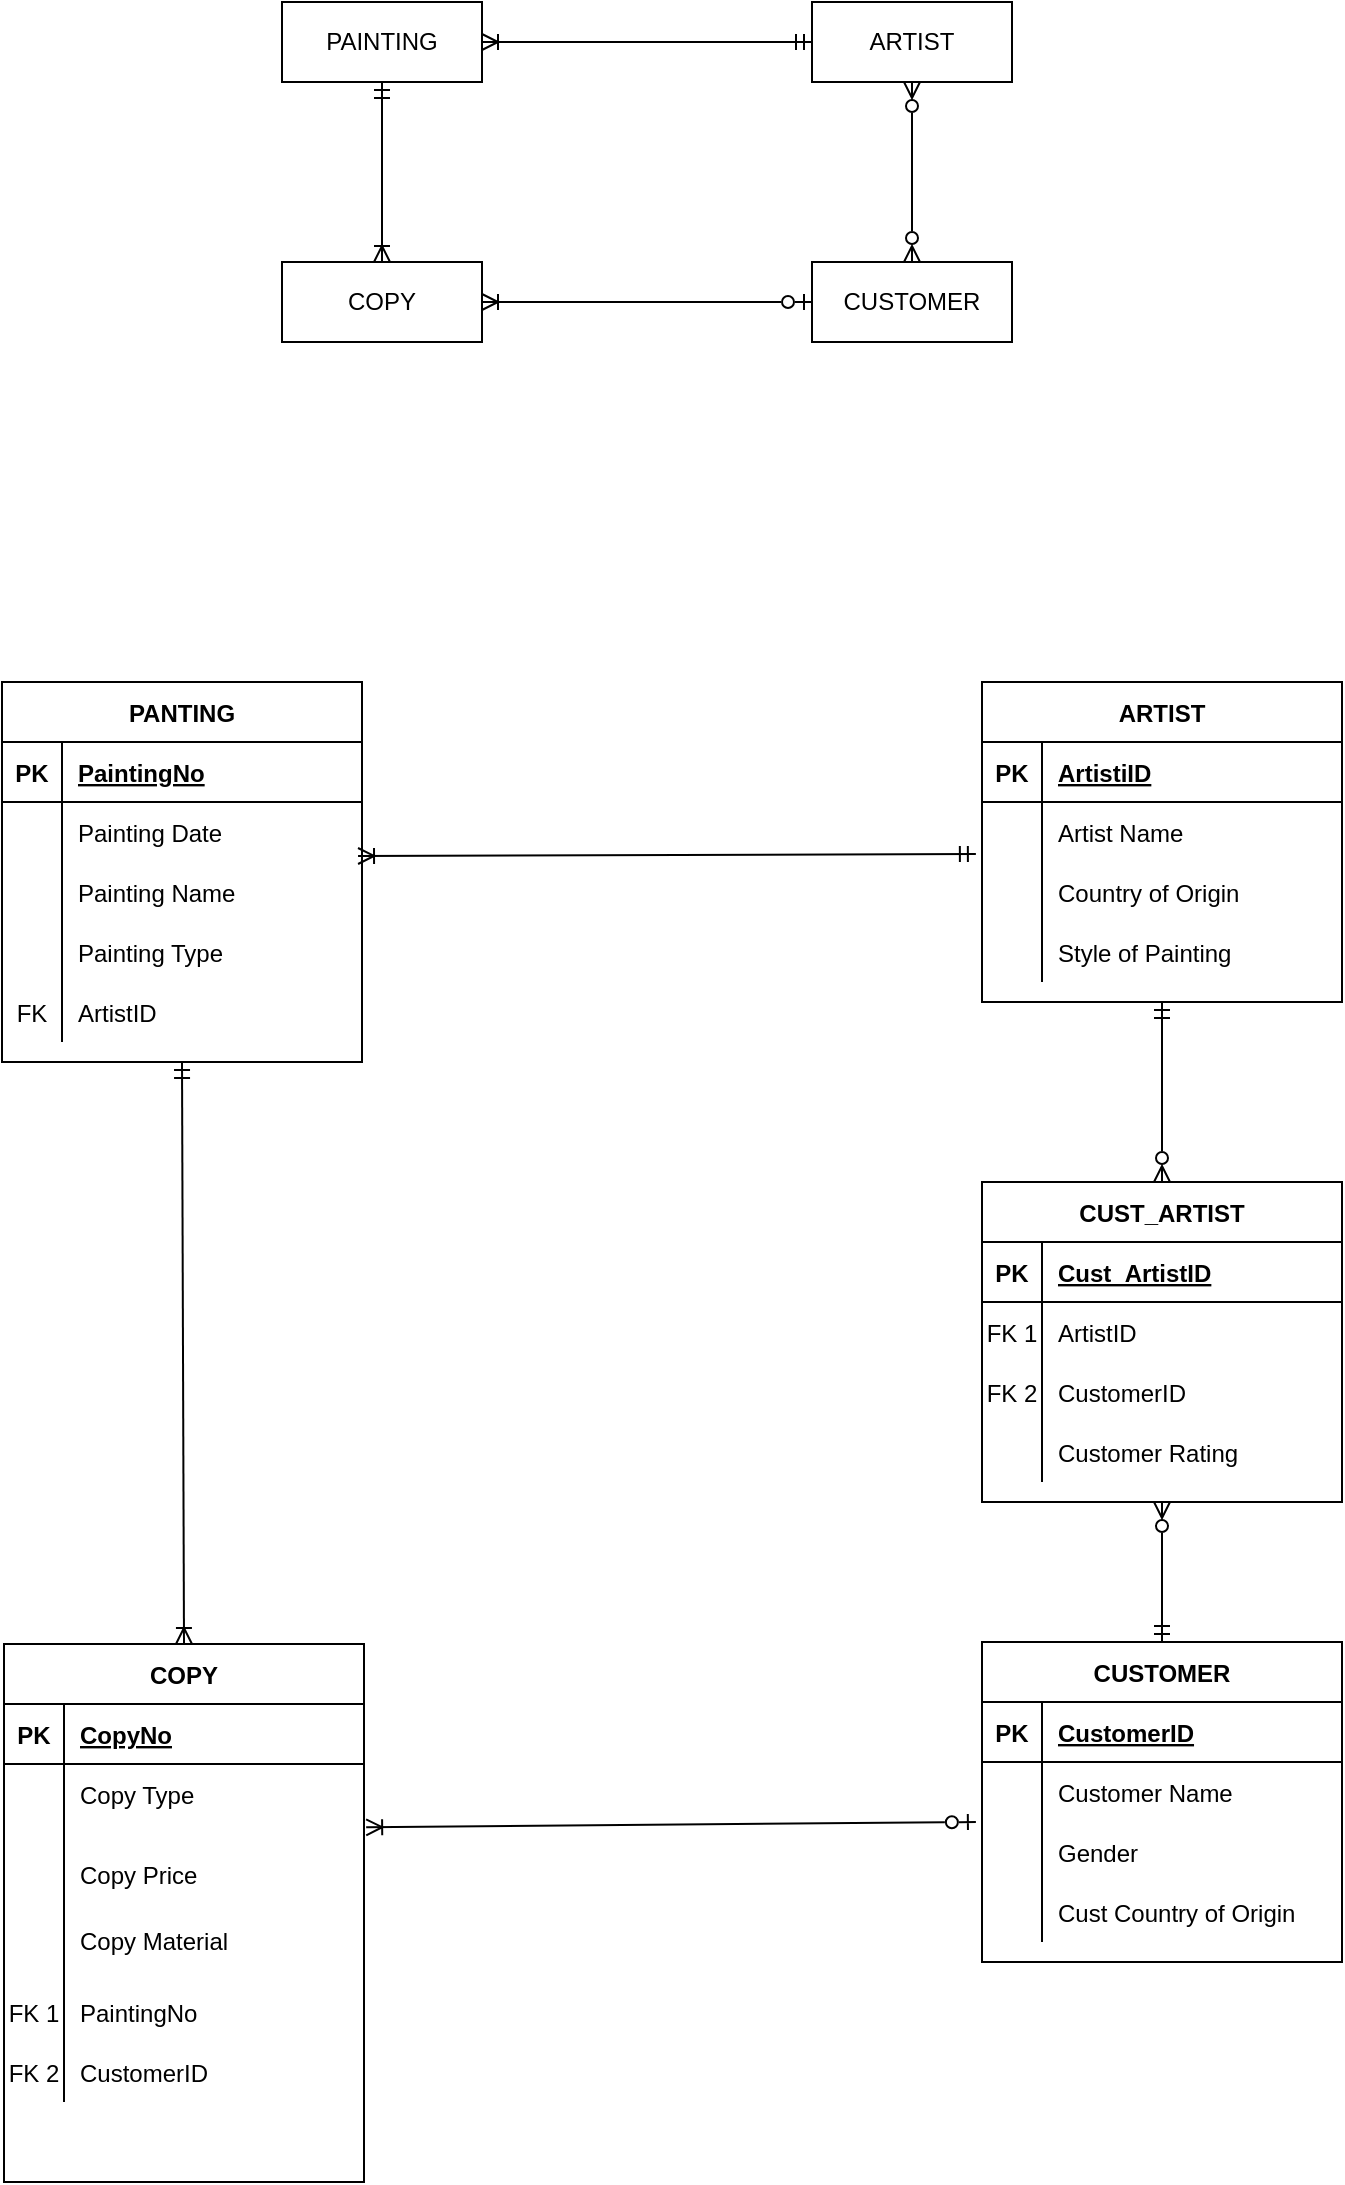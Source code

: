 <mxfile version="20.5.1" type="github">
  <diagram id="UgjrZTu-C4GXrfpV-J4F" name="Page-1">
    <mxGraphModel dx="1018" dy="602" grid="1" gridSize="10" guides="1" tooltips="1" connect="1" arrows="1" fold="1" page="1" pageScale="1" pageWidth="850" pageHeight="1100" math="0" shadow="0">
      <root>
        <mxCell id="0" />
        <mxCell id="1" parent="0" />
        <mxCell id="Kl8KlTdCueOuK2SYNCw9-1" value="PANTING" style="shape=table;startSize=30;container=1;collapsible=1;childLayout=tableLayout;fixedRows=1;rowLines=0;fontStyle=1;align=center;resizeLast=1;" parent="1" vertex="1">
          <mxGeometry x="80" y="430" width="180" height="190" as="geometry" />
        </mxCell>
        <mxCell id="Kl8KlTdCueOuK2SYNCw9-2" value="" style="shape=tableRow;horizontal=0;startSize=0;swimlaneHead=0;swimlaneBody=0;fillColor=none;collapsible=0;dropTarget=0;points=[[0,0.5],[1,0.5]];portConstraint=eastwest;top=0;left=0;right=0;bottom=1;" parent="Kl8KlTdCueOuK2SYNCw9-1" vertex="1">
          <mxGeometry y="30" width="180" height="30" as="geometry" />
        </mxCell>
        <mxCell id="Kl8KlTdCueOuK2SYNCw9-3" value="PK" style="shape=partialRectangle;connectable=0;fillColor=none;top=0;left=0;bottom=0;right=0;fontStyle=1;overflow=hidden;" parent="Kl8KlTdCueOuK2SYNCw9-2" vertex="1">
          <mxGeometry width="30" height="30" as="geometry">
            <mxRectangle width="30" height="30" as="alternateBounds" />
          </mxGeometry>
        </mxCell>
        <mxCell id="Kl8KlTdCueOuK2SYNCw9-4" value="PaintingNo" style="shape=partialRectangle;connectable=0;fillColor=none;top=0;left=0;bottom=0;right=0;align=left;spacingLeft=6;fontStyle=5;overflow=hidden;" parent="Kl8KlTdCueOuK2SYNCw9-2" vertex="1">
          <mxGeometry x="30" width="150" height="30" as="geometry">
            <mxRectangle width="150" height="30" as="alternateBounds" />
          </mxGeometry>
        </mxCell>
        <mxCell id="Kl8KlTdCueOuK2SYNCw9-5" value="" style="shape=tableRow;horizontal=0;startSize=0;swimlaneHead=0;swimlaneBody=0;fillColor=none;collapsible=0;dropTarget=0;points=[[0,0.5],[1,0.5]];portConstraint=eastwest;top=0;left=0;right=0;bottom=0;" parent="Kl8KlTdCueOuK2SYNCw9-1" vertex="1">
          <mxGeometry y="60" width="180" height="30" as="geometry" />
        </mxCell>
        <mxCell id="Kl8KlTdCueOuK2SYNCw9-6" value="" style="shape=partialRectangle;connectable=0;fillColor=none;top=0;left=0;bottom=0;right=0;editable=1;overflow=hidden;" parent="Kl8KlTdCueOuK2SYNCw9-5" vertex="1">
          <mxGeometry width="30" height="30" as="geometry">
            <mxRectangle width="30" height="30" as="alternateBounds" />
          </mxGeometry>
        </mxCell>
        <mxCell id="Kl8KlTdCueOuK2SYNCw9-7" value="Painting Date" style="shape=partialRectangle;connectable=0;fillColor=none;top=0;left=0;bottom=0;right=0;align=left;spacingLeft=6;overflow=hidden;" parent="Kl8KlTdCueOuK2SYNCw9-5" vertex="1">
          <mxGeometry x="30" width="150" height="30" as="geometry">
            <mxRectangle width="150" height="30" as="alternateBounds" />
          </mxGeometry>
        </mxCell>
        <mxCell id="Kl8KlTdCueOuK2SYNCw9-8" value="" style="shape=tableRow;horizontal=0;startSize=0;swimlaneHead=0;swimlaneBody=0;fillColor=none;collapsible=0;dropTarget=0;points=[[0,0.5],[1,0.5]];portConstraint=eastwest;top=0;left=0;right=0;bottom=0;" parent="Kl8KlTdCueOuK2SYNCw9-1" vertex="1">
          <mxGeometry y="90" width="180" height="30" as="geometry" />
        </mxCell>
        <mxCell id="Kl8KlTdCueOuK2SYNCw9-9" value="" style="shape=partialRectangle;connectable=0;fillColor=none;top=0;left=0;bottom=0;right=0;editable=1;overflow=hidden;" parent="Kl8KlTdCueOuK2SYNCw9-8" vertex="1">
          <mxGeometry width="30" height="30" as="geometry">
            <mxRectangle width="30" height="30" as="alternateBounds" />
          </mxGeometry>
        </mxCell>
        <mxCell id="Kl8KlTdCueOuK2SYNCw9-10" value="Painting Name" style="shape=partialRectangle;connectable=0;fillColor=none;top=0;left=0;bottom=0;right=0;align=left;spacingLeft=6;overflow=hidden;" parent="Kl8KlTdCueOuK2SYNCw9-8" vertex="1">
          <mxGeometry x="30" width="150" height="30" as="geometry">
            <mxRectangle width="150" height="30" as="alternateBounds" />
          </mxGeometry>
        </mxCell>
        <mxCell id="Kl8KlTdCueOuK2SYNCw9-11" value="" style="shape=tableRow;horizontal=0;startSize=0;swimlaneHead=0;swimlaneBody=0;fillColor=none;collapsible=0;dropTarget=0;points=[[0,0.5],[1,0.5]];portConstraint=eastwest;top=0;left=0;right=0;bottom=0;" parent="Kl8KlTdCueOuK2SYNCw9-1" vertex="1">
          <mxGeometry y="120" width="180" height="30" as="geometry" />
        </mxCell>
        <mxCell id="Kl8KlTdCueOuK2SYNCw9-12" value="" style="shape=partialRectangle;connectable=0;fillColor=none;top=0;left=0;bottom=0;right=0;editable=1;overflow=hidden;" parent="Kl8KlTdCueOuK2SYNCw9-11" vertex="1">
          <mxGeometry width="30" height="30" as="geometry">
            <mxRectangle width="30" height="30" as="alternateBounds" />
          </mxGeometry>
        </mxCell>
        <mxCell id="Kl8KlTdCueOuK2SYNCw9-13" value="Painting Type" style="shape=partialRectangle;connectable=0;fillColor=none;top=0;left=0;bottom=0;right=0;align=left;spacingLeft=6;overflow=hidden;" parent="Kl8KlTdCueOuK2SYNCw9-11" vertex="1">
          <mxGeometry x="30" width="150" height="30" as="geometry">
            <mxRectangle width="150" height="30" as="alternateBounds" />
          </mxGeometry>
        </mxCell>
        <mxCell id="DbjC0ZwZHZC5lsRyCzgc-69" value="" style="shape=tableRow;horizontal=0;startSize=0;swimlaneHead=0;swimlaneBody=0;fillColor=none;collapsible=0;dropTarget=0;points=[[0,0.5],[1,0.5]];portConstraint=eastwest;top=0;left=0;right=0;bottom=0;" parent="Kl8KlTdCueOuK2SYNCw9-1" vertex="1">
          <mxGeometry y="150" width="180" height="30" as="geometry" />
        </mxCell>
        <mxCell id="DbjC0ZwZHZC5lsRyCzgc-70" value="FK" style="shape=partialRectangle;connectable=0;fillColor=none;top=0;left=0;bottom=0;right=0;editable=1;overflow=hidden;" parent="DbjC0ZwZHZC5lsRyCzgc-69" vertex="1">
          <mxGeometry width="30" height="30" as="geometry">
            <mxRectangle width="30" height="30" as="alternateBounds" />
          </mxGeometry>
        </mxCell>
        <mxCell id="DbjC0ZwZHZC5lsRyCzgc-71" value="ArtistID" style="shape=partialRectangle;connectable=0;fillColor=none;top=0;left=0;bottom=0;right=0;align=left;spacingLeft=6;overflow=hidden;" parent="DbjC0ZwZHZC5lsRyCzgc-69" vertex="1">
          <mxGeometry x="30" width="150" height="30" as="geometry">
            <mxRectangle width="150" height="30" as="alternateBounds" />
          </mxGeometry>
        </mxCell>
        <mxCell id="Kl8KlTdCueOuK2SYNCw9-14" value="PAINTING" style="whiteSpace=wrap;html=1;align=center;" parent="1" vertex="1">
          <mxGeometry x="220" y="90" width="100" height="40" as="geometry" />
        </mxCell>
        <mxCell id="Kl8KlTdCueOuK2SYNCw9-15" value="ARTIST" style="whiteSpace=wrap;html=1;align=center;" parent="1" vertex="1">
          <mxGeometry x="485" y="90" width="100" height="40" as="geometry" />
        </mxCell>
        <mxCell id="Kl8KlTdCueOuK2SYNCw9-16" value="COPY" style="whiteSpace=wrap;html=1;align=center;" parent="1" vertex="1">
          <mxGeometry x="220" y="220" width="100" height="40" as="geometry" />
        </mxCell>
        <mxCell id="Kl8KlTdCueOuK2SYNCw9-17" value="CUSTOMER" style="whiteSpace=wrap;html=1;align=center;" parent="1" vertex="1">
          <mxGeometry x="485" y="220" width="100" height="40" as="geometry" />
        </mxCell>
        <mxCell id="Kl8KlTdCueOuK2SYNCw9-18" value="" style="endArrow=ERmandOne;html=1;rounded=0;entryX=0;entryY=0.5;entryDx=0;entryDy=0;exitX=1;exitY=0.5;exitDx=0;exitDy=0;startArrow=ERoneToMany;startFill=0;endFill=0;" parent="1" source="Kl8KlTdCueOuK2SYNCw9-14" target="Kl8KlTdCueOuK2SYNCw9-15" edge="1">
          <mxGeometry relative="1" as="geometry">
            <mxPoint x="345" y="230" as="sourcePoint" />
            <mxPoint x="345" y="270" as="targetPoint" />
          </mxGeometry>
        </mxCell>
        <mxCell id="DbjC0ZwZHZC5lsRyCzgc-3" value="" style="endArrow=ERmandOne;html=1;rounded=0;entryX=0.5;entryY=1;entryDx=0;entryDy=0;startArrow=ERoneToMany;startFill=0;endFill=0;exitX=0.5;exitY=0;exitDx=0;exitDy=0;" parent="1" source="Kl8KlTdCueOuK2SYNCw9-16" target="Kl8KlTdCueOuK2SYNCw9-14" edge="1">
          <mxGeometry width="50" height="50" relative="1" as="geometry">
            <mxPoint x="270" y="210" as="sourcePoint" />
            <mxPoint x="310" y="160" as="targetPoint" />
          </mxGeometry>
        </mxCell>
        <mxCell id="DbjC0ZwZHZC5lsRyCzgc-5" value="" style="endArrow=ERzeroToOne;html=1;rounded=0;exitX=1;exitY=0.5;exitDx=0;exitDy=0;entryX=0;entryY=0.5;entryDx=0;entryDy=0;startArrow=ERoneToMany;startFill=0;endFill=0;" parent="1" source="Kl8KlTdCueOuK2SYNCw9-16" target="Kl8KlTdCueOuK2SYNCw9-17" edge="1">
          <mxGeometry width="50" height="50" relative="1" as="geometry">
            <mxPoint x="355" y="280" as="sourcePoint" />
            <mxPoint x="405" y="230" as="targetPoint" />
          </mxGeometry>
        </mxCell>
        <mxCell id="DbjC0ZwZHZC5lsRyCzgc-6" value="" style="endArrow=ERzeroToMany;html=1;rounded=0;exitX=0.5;exitY=0;exitDx=0;exitDy=0;entryX=0.5;entryY=1;entryDx=0;entryDy=0;endFill=0;startArrow=ERzeroToMany;startFill=0;" parent="1" source="Kl8KlTdCueOuK2SYNCw9-17" target="Kl8KlTdCueOuK2SYNCw9-15" edge="1">
          <mxGeometry width="50" height="50" relative="1" as="geometry">
            <mxPoint x="515" y="210" as="sourcePoint" />
            <mxPoint x="565" y="160" as="targetPoint" />
          </mxGeometry>
        </mxCell>
        <mxCell id="DbjC0ZwZHZC5lsRyCzgc-7" value="ARTIST" style="shape=table;startSize=30;container=1;collapsible=1;childLayout=tableLayout;fixedRows=1;rowLines=0;fontStyle=1;align=center;resizeLast=1;" parent="1" vertex="1">
          <mxGeometry x="570" y="430" width="180" height="160" as="geometry" />
        </mxCell>
        <mxCell id="DbjC0ZwZHZC5lsRyCzgc-8" value="" style="shape=tableRow;horizontal=0;startSize=0;swimlaneHead=0;swimlaneBody=0;fillColor=none;collapsible=0;dropTarget=0;points=[[0,0.5],[1,0.5]];portConstraint=eastwest;top=0;left=0;right=0;bottom=1;" parent="DbjC0ZwZHZC5lsRyCzgc-7" vertex="1">
          <mxGeometry y="30" width="180" height="30" as="geometry" />
        </mxCell>
        <mxCell id="DbjC0ZwZHZC5lsRyCzgc-9" value="PK" style="shape=partialRectangle;connectable=0;fillColor=none;top=0;left=0;bottom=0;right=0;fontStyle=1;overflow=hidden;" parent="DbjC0ZwZHZC5lsRyCzgc-8" vertex="1">
          <mxGeometry width="30" height="30" as="geometry">
            <mxRectangle width="30" height="30" as="alternateBounds" />
          </mxGeometry>
        </mxCell>
        <mxCell id="DbjC0ZwZHZC5lsRyCzgc-10" value="ArtistiID" style="shape=partialRectangle;connectable=0;fillColor=none;top=0;left=0;bottom=0;right=0;align=left;spacingLeft=6;fontStyle=5;overflow=hidden;" parent="DbjC0ZwZHZC5lsRyCzgc-8" vertex="1">
          <mxGeometry x="30" width="150" height="30" as="geometry">
            <mxRectangle width="150" height="30" as="alternateBounds" />
          </mxGeometry>
        </mxCell>
        <mxCell id="DbjC0ZwZHZC5lsRyCzgc-11" value="" style="shape=tableRow;horizontal=0;startSize=0;swimlaneHead=0;swimlaneBody=0;fillColor=none;collapsible=0;dropTarget=0;points=[[0,0.5],[1,0.5]];portConstraint=eastwest;top=0;left=0;right=0;bottom=0;" parent="DbjC0ZwZHZC5lsRyCzgc-7" vertex="1">
          <mxGeometry y="60" width="180" height="30" as="geometry" />
        </mxCell>
        <mxCell id="DbjC0ZwZHZC5lsRyCzgc-12" value="" style="shape=partialRectangle;connectable=0;fillColor=none;top=0;left=0;bottom=0;right=0;editable=1;overflow=hidden;" parent="DbjC0ZwZHZC5lsRyCzgc-11" vertex="1">
          <mxGeometry width="30" height="30" as="geometry">
            <mxRectangle width="30" height="30" as="alternateBounds" />
          </mxGeometry>
        </mxCell>
        <mxCell id="DbjC0ZwZHZC5lsRyCzgc-13" value="Artist Name" style="shape=partialRectangle;connectable=0;fillColor=none;top=0;left=0;bottom=0;right=0;align=left;spacingLeft=6;overflow=hidden;" parent="DbjC0ZwZHZC5lsRyCzgc-11" vertex="1">
          <mxGeometry x="30" width="150" height="30" as="geometry">
            <mxRectangle width="150" height="30" as="alternateBounds" />
          </mxGeometry>
        </mxCell>
        <mxCell id="DbjC0ZwZHZC5lsRyCzgc-14" value="" style="shape=tableRow;horizontal=0;startSize=0;swimlaneHead=0;swimlaneBody=0;fillColor=none;collapsible=0;dropTarget=0;points=[[0,0.5],[1,0.5]];portConstraint=eastwest;top=0;left=0;right=0;bottom=0;" parent="DbjC0ZwZHZC5lsRyCzgc-7" vertex="1">
          <mxGeometry y="90" width="180" height="30" as="geometry" />
        </mxCell>
        <mxCell id="DbjC0ZwZHZC5lsRyCzgc-15" value="" style="shape=partialRectangle;connectable=0;fillColor=none;top=0;left=0;bottom=0;right=0;editable=1;overflow=hidden;" parent="DbjC0ZwZHZC5lsRyCzgc-14" vertex="1">
          <mxGeometry width="30" height="30" as="geometry">
            <mxRectangle width="30" height="30" as="alternateBounds" />
          </mxGeometry>
        </mxCell>
        <mxCell id="DbjC0ZwZHZC5lsRyCzgc-16" value="Country of Origin" style="shape=partialRectangle;connectable=0;fillColor=none;top=0;left=0;bottom=0;right=0;align=left;spacingLeft=6;overflow=hidden;" parent="DbjC0ZwZHZC5lsRyCzgc-14" vertex="1">
          <mxGeometry x="30" width="150" height="30" as="geometry">
            <mxRectangle width="150" height="30" as="alternateBounds" />
          </mxGeometry>
        </mxCell>
        <mxCell id="DbjC0ZwZHZC5lsRyCzgc-17" value="" style="shape=tableRow;horizontal=0;startSize=0;swimlaneHead=0;swimlaneBody=0;fillColor=none;collapsible=0;dropTarget=0;points=[[0,0.5],[1,0.5]];portConstraint=eastwest;top=0;left=0;right=0;bottom=0;" parent="DbjC0ZwZHZC5lsRyCzgc-7" vertex="1">
          <mxGeometry y="120" width="180" height="30" as="geometry" />
        </mxCell>
        <mxCell id="DbjC0ZwZHZC5lsRyCzgc-18" value="" style="shape=partialRectangle;connectable=0;fillColor=none;top=0;left=0;bottom=0;right=0;editable=1;overflow=hidden;" parent="DbjC0ZwZHZC5lsRyCzgc-17" vertex="1">
          <mxGeometry width="30" height="30" as="geometry">
            <mxRectangle width="30" height="30" as="alternateBounds" />
          </mxGeometry>
        </mxCell>
        <mxCell id="DbjC0ZwZHZC5lsRyCzgc-19" value="Style of Painting" style="shape=partialRectangle;connectable=0;fillColor=none;top=0;left=0;bottom=0;right=0;align=left;spacingLeft=6;overflow=hidden;" parent="DbjC0ZwZHZC5lsRyCzgc-17" vertex="1">
          <mxGeometry x="30" width="150" height="30" as="geometry">
            <mxRectangle width="150" height="30" as="alternateBounds" />
          </mxGeometry>
        </mxCell>
        <mxCell id="DbjC0ZwZHZC5lsRyCzgc-20" value="COPY" style="shape=table;startSize=30;container=1;collapsible=1;childLayout=tableLayout;fixedRows=1;rowLines=0;fontStyle=1;align=center;resizeLast=1;" parent="1" vertex="1">
          <mxGeometry x="81" y="911" width="180" height="269" as="geometry" />
        </mxCell>
        <mxCell id="DbjC0ZwZHZC5lsRyCzgc-21" value="" style="shape=tableRow;horizontal=0;startSize=0;swimlaneHead=0;swimlaneBody=0;fillColor=none;collapsible=0;dropTarget=0;points=[[0,0.5],[1,0.5]];portConstraint=eastwest;top=0;left=0;right=0;bottom=1;" parent="DbjC0ZwZHZC5lsRyCzgc-20" vertex="1">
          <mxGeometry y="30" width="180" height="30" as="geometry" />
        </mxCell>
        <mxCell id="DbjC0ZwZHZC5lsRyCzgc-22" value="PK" style="shape=partialRectangle;connectable=0;fillColor=none;top=0;left=0;bottom=0;right=0;fontStyle=1;overflow=hidden;" parent="DbjC0ZwZHZC5lsRyCzgc-21" vertex="1">
          <mxGeometry width="30" height="30" as="geometry">
            <mxRectangle width="30" height="30" as="alternateBounds" />
          </mxGeometry>
        </mxCell>
        <mxCell id="DbjC0ZwZHZC5lsRyCzgc-23" value="CopyNo" style="shape=partialRectangle;connectable=0;fillColor=none;top=0;left=0;bottom=0;right=0;align=left;spacingLeft=6;fontStyle=5;overflow=hidden;" parent="DbjC0ZwZHZC5lsRyCzgc-21" vertex="1">
          <mxGeometry x="30" width="150" height="30" as="geometry">
            <mxRectangle width="150" height="30" as="alternateBounds" />
          </mxGeometry>
        </mxCell>
        <mxCell id="DbjC0ZwZHZC5lsRyCzgc-24" value="" style="shape=tableRow;horizontal=0;startSize=0;swimlaneHead=0;swimlaneBody=0;fillColor=none;collapsible=0;dropTarget=0;points=[[0,0.5],[1,0.5]];portConstraint=eastwest;top=0;left=0;right=0;bottom=0;" parent="DbjC0ZwZHZC5lsRyCzgc-20" vertex="1">
          <mxGeometry y="60" width="180" height="30" as="geometry" />
        </mxCell>
        <mxCell id="DbjC0ZwZHZC5lsRyCzgc-25" value="" style="shape=partialRectangle;connectable=0;fillColor=none;top=0;left=0;bottom=0;right=0;editable=1;overflow=hidden;" parent="DbjC0ZwZHZC5lsRyCzgc-24" vertex="1">
          <mxGeometry width="30" height="30" as="geometry">
            <mxRectangle width="30" height="30" as="alternateBounds" />
          </mxGeometry>
        </mxCell>
        <mxCell id="DbjC0ZwZHZC5lsRyCzgc-26" value="Copy Type" style="shape=partialRectangle;connectable=0;fillColor=none;top=0;left=0;bottom=0;right=0;align=left;spacingLeft=6;overflow=hidden;" parent="DbjC0ZwZHZC5lsRyCzgc-24" vertex="1">
          <mxGeometry x="30" width="150" height="30" as="geometry">
            <mxRectangle width="150" height="30" as="alternateBounds" />
          </mxGeometry>
        </mxCell>
        <mxCell id="DbjC0ZwZHZC5lsRyCzgc-27" value="" style="shape=tableRow;horizontal=0;startSize=0;swimlaneHead=0;swimlaneBody=0;fillColor=none;collapsible=0;dropTarget=0;points=[[0,0.5],[1,0.5]];portConstraint=eastwest;top=0;left=0;right=0;bottom=0;" parent="DbjC0ZwZHZC5lsRyCzgc-20" vertex="1">
          <mxGeometry y="90" width="180" height="50" as="geometry" />
        </mxCell>
        <mxCell id="DbjC0ZwZHZC5lsRyCzgc-28" value="" style="shape=partialRectangle;connectable=0;fillColor=none;top=0;left=0;bottom=0;right=0;editable=1;overflow=hidden;" parent="DbjC0ZwZHZC5lsRyCzgc-27" vertex="1">
          <mxGeometry width="30" height="50" as="geometry">
            <mxRectangle width="30" height="50" as="alternateBounds" />
          </mxGeometry>
        </mxCell>
        <mxCell id="DbjC0ZwZHZC5lsRyCzgc-29" value="Copy Price" style="shape=partialRectangle;connectable=0;fillColor=none;top=0;left=0;bottom=0;right=0;align=left;spacingLeft=6;overflow=hidden;" parent="DbjC0ZwZHZC5lsRyCzgc-27" vertex="1">
          <mxGeometry x="30" width="150" height="50" as="geometry">
            <mxRectangle width="150" height="50" as="alternateBounds" />
          </mxGeometry>
        </mxCell>
        <mxCell id="DbjC0ZwZHZC5lsRyCzgc-30" value="" style="shape=tableRow;horizontal=0;startSize=0;swimlaneHead=0;swimlaneBody=0;fillColor=none;collapsible=0;dropTarget=0;points=[[0,0.5],[1,0.5]];portConstraint=eastwest;top=0;left=0;right=0;bottom=0;" parent="DbjC0ZwZHZC5lsRyCzgc-20" vertex="1">
          <mxGeometry y="140" width="180" height="29" as="geometry" />
        </mxCell>
        <mxCell id="DbjC0ZwZHZC5lsRyCzgc-31" value="" style="shape=partialRectangle;connectable=0;fillColor=none;top=0;left=0;bottom=0;right=0;editable=1;overflow=hidden;" parent="DbjC0ZwZHZC5lsRyCzgc-30" vertex="1">
          <mxGeometry width="30" height="29" as="geometry">
            <mxRectangle width="30" height="29" as="alternateBounds" />
          </mxGeometry>
        </mxCell>
        <mxCell id="DbjC0ZwZHZC5lsRyCzgc-32" value="Copy Material&#xa;&#xa;Painting No" style="shape=partialRectangle;connectable=0;fillColor=none;top=0;left=0;bottom=0;right=0;align=left;spacingLeft=6;overflow=hidden;" parent="DbjC0ZwZHZC5lsRyCzgc-30" vertex="1">
          <mxGeometry x="30" width="150" height="29" as="geometry">
            <mxRectangle width="150" height="29" as="alternateBounds" />
          </mxGeometry>
        </mxCell>
        <mxCell id="DbjC0ZwZHZC5lsRyCzgc-63" value="" style="shape=tableRow;horizontal=0;startSize=0;swimlaneHead=0;swimlaneBody=0;fillColor=none;collapsible=0;dropTarget=0;points=[[0,0.5],[1,0.5]];portConstraint=eastwest;top=0;left=0;right=0;bottom=0;" parent="DbjC0ZwZHZC5lsRyCzgc-20" vertex="1">
          <mxGeometry y="169" width="180" height="30" as="geometry" />
        </mxCell>
        <mxCell id="DbjC0ZwZHZC5lsRyCzgc-64" value="FK 1" style="shape=partialRectangle;connectable=0;fillColor=none;top=0;left=0;bottom=0;right=0;editable=1;overflow=hidden;" parent="DbjC0ZwZHZC5lsRyCzgc-63" vertex="1">
          <mxGeometry width="30" height="30" as="geometry">
            <mxRectangle width="30" height="30" as="alternateBounds" />
          </mxGeometry>
        </mxCell>
        <mxCell id="DbjC0ZwZHZC5lsRyCzgc-65" value="PaintingNo" style="shape=partialRectangle;connectable=0;fillColor=none;top=0;left=0;bottom=0;right=0;align=left;spacingLeft=6;overflow=hidden;" parent="DbjC0ZwZHZC5lsRyCzgc-63" vertex="1">
          <mxGeometry x="30" width="150" height="30" as="geometry">
            <mxRectangle width="150" height="30" as="alternateBounds" />
          </mxGeometry>
        </mxCell>
        <mxCell id="DbjC0ZwZHZC5lsRyCzgc-66" value="" style="shape=tableRow;horizontal=0;startSize=0;swimlaneHead=0;swimlaneBody=0;fillColor=none;collapsible=0;dropTarget=0;points=[[0,0.5],[1,0.5]];portConstraint=eastwest;top=0;left=0;right=0;bottom=0;" parent="DbjC0ZwZHZC5lsRyCzgc-20" vertex="1">
          <mxGeometry y="199" width="180" height="30" as="geometry" />
        </mxCell>
        <mxCell id="DbjC0ZwZHZC5lsRyCzgc-67" value="FK 2" style="shape=partialRectangle;connectable=0;fillColor=none;top=0;left=0;bottom=0;right=0;editable=1;overflow=hidden;" parent="DbjC0ZwZHZC5lsRyCzgc-66" vertex="1">
          <mxGeometry width="30" height="30" as="geometry">
            <mxRectangle width="30" height="30" as="alternateBounds" />
          </mxGeometry>
        </mxCell>
        <mxCell id="DbjC0ZwZHZC5lsRyCzgc-68" value="CustomerID" style="shape=partialRectangle;connectable=0;fillColor=none;top=0;left=0;bottom=0;right=0;align=left;spacingLeft=6;overflow=hidden;" parent="DbjC0ZwZHZC5lsRyCzgc-66" vertex="1">
          <mxGeometry x="30" width="150" height="30" as="geometry">
            <mxRectangle width="150" height="30" as="alternateBounds" />
          </mxGeometry>
        </mxCell>
        <mxCell id="DbjC0ZwZHZC5lsRyCzgc-33" value="CUSTOMER" style="shape=table;startSize=30;container=1;collapsible=1;childLayout=tableLayout;fixedRows=1;rowLines=0;fontStyle=1;align=center;resizeLast=1;" parent="1" vertex="1">
          <mxGeometry x="570" y="910" width="180" height="160" as="geometry" />
        </mxCell>
        <mxCell id="DbjC0ZwZHZC5lsRyCzgc-34" value="" style="shape=tableRow;horizontal=0;startSize=0;swimlaneHead=0;swimlaneBody=0;fillColor=none;collapsible=0;dropTarget=0;points=[[0,0.5],[1,0.5]];portConstraint=eastwest;top=0;left=0;right=0;bottom=1;" parent="DbjC0ZwZHZC5lsRyCzgc-33" vertex="1">
          <mxGeometry y="30" width="180" height="30" as="geometry" />
        </mxCell>
        <mxCell id="DbjC0ZwZHZC5lsRyCzgc-35" value="PK" style="shape=partialRectangle;connectable=0;fillColor=none;top=0;left=0;bottom=0;right=0;fontStyle=1;overflow=hidden;" parent="DbjC0ZwZHZC5lsRyCzgc-34" vertex="1">
          <mxGeometry width="30" height="30" as="geometry">
            <mxRectangle width="30" height="30" as="alternateBounds" />
          </mxGeometry>
        </mxCell>
        <mxCell id="DbjC0ZwZHZC5lsRyCzgc-36" value="CustomerID" style="shape=partialRectangle;connectable=0;fillColor=none;top=0;left=0;bottom=0;right=0;align=left;spacingLeft=6;fontStyle=5;overflow=hidden;" parent="DbjC0ZwZHZC5lsRyCzgc-34" vertex="1">
          <mxGeometry x="30" width="150" height="30" as="geometry">
            <mxRectangle width="150" height="30" as="alternateBounds" />
          </mxGeometry>
        </mxCell>
        <mxCell id="DbjC0ZwZHZC5lsRyCzgc-37" value="" style="shape=tableRow;horizontal=0;startSize=0;swimlaneHead=0;swimlaneBody=0;fillColor=none;collapsible=0;dropTarget=0;points=[[0,0.5],[1,0.5]];portConstraint=eastwest;top=0;left=0;right=0;bottom=0;" parent="DbjC0ZwZHZC5lsRyCzgc-33" vertex="1">
          <mxGeometry y="60" width="180" height="30" as="geometry" />
        </mxCell>
        <mxCell id="DbjC0ZwZHZC5lsRyCzgc-38" value="" style="shape=partialRectangle;connectable=0;fillColor=none;top=0;left=0;bottom=0;right=0;editable=1;overflow=hidden;" parent="DbjC0ZwZHZC5lsRyCzgc-37" vertex="1">
          <mxGeometry width="30" height="30" as="geometry">
            <mxRectangle width="30" height="30" as="alternateBounds" />
          </mxGeometry>
        </mxCell>
        <mxCell id="DbjC0ZwZHZC5lsRyCzgc-39" value="Customer Name" style="shape=partialRectangle;connectable=0;fillColor=none;top=0;left=0;bottom=0;right=0;align=left;spacingLeft=6;overflow=hidden;" parent="DbjC0ZwZHZC5lsRyCzgc-37" vertex="1">
          <mxGeometry x="30" width="150" height="30" as="geometry">
            <mxRectangle width="150" height="30" as="alternateBounds" />
          </mxGeometry>
        </mxCell>
        <mxCell id="DbjC0ZwZHZC5lsRyCzgc-40" value="" style="shape=tableRow;horizontal=0;startSize=0;swimlaneHead=0;swimlaneBody=0;fillColor=none;collapsible=0;dropTarget=0;points=[[0,0.5],[1,0.5]];portConstraint=eastwest;top=0;left=0;right=0;bottom=0;" parent="DbjC0ZwZHZC5lsRyCzgc-33" vertex="1">
          <mxGeometry y="90" width="180" height="30" as="geometry" />
        </mxCell>
        <mxCell id="DbjC0ZwZHZC5lsRyCzgc-41" value="" style="shape=partialRectangle;connectable=0;fillColor=none;top=0;left=0;bottom=0;right=0;editable=1;overflow=hidden;" parent="DbjC0ZwZHZC5lsRyCzgc-40" vertex="1">
          <mxGeometry width="30" height="30" as="geometry">
            <mxRectangle width="30" height="30" as="alternateBounds" />
          </mxGeometry>
        </mxCell>
        <mxCell id="DbjC0ZwZHZC5lsRyCzgc-42" value="Gender" style="shape=partialRectangle;connectable=0;fillColor=none;top=0;left=0;bottom=0;right=0;align=left;spacingLeft=6;overflow=hidden;" parent="DbjC0ZwZHZC5lsRyCzgc-40" vertex="1">
          <mxGeometry x="30" width="150" height="30" as="geometry">
            <mxRectangle width="150" height="30" as="alternateBounds" />
          </mxGeometry>
        </mxCell>
        <mxCell id="DbjC0ZwZHZC5lsRyCzgc-43" value="" style="shape=tableRow;horizontal=0;startSize=0;swimlaneHead=0;swimlaneBody=0;fillColor=none;collapsible=0;dropTarget=0;points=[[0,0.5],[1,0.5]];portConstraint=eastwest;top=0;left=0;right=0;bottom=0;" parent="DbjC0ZwZHZC5lsRyCzgc-33" vertex="1">
          <mxGeometry y="120" width="180" height="30" as="geometry" />
        </mxCell>
        <mxCell id="DbjC0ZwZHZC5lsRyCzgc-44" value="" style="shape=partialRectangle;connectable=0;fillColor=none;top=0;left=0;bottom=0;right=0;editable=1;overflow=hidden;" parent="DbjC0ZwZHZC5lsRyCzgc-43" vertex="1">
          <mxGeometry width="30" height="30" as="geometry">
            <mxRectangle width="30" height="30" as="alternateBounds" />
          </mxGeometry>
        </mxCell>
        <mxCell id="DbjC0ZwZHZC5lsRyCzgc-45" value="Cust Country of Origin" style="shape=partialRectangle;connectable=0;fillColor=none;top=0;left=0;bottom=0;right=0;align=left;spacingLeft=6;overflow=hidden;" parent="DbjC0ZwZHZC5lsRyCzgc-43" vertex="1">
          <mxGeometry x="30" width="150" height="30" as="geometry">
            <mxRectangle width="150" height="30" as="alternateBounds" />
          </mxGeometry>
        </mxCell>
        <mxCell id="DbjC0ZwZHZC5lsRyCzgc-46" value="" style="endArrow=ERmandOne;html=1;rounded=0;exitX=0.989;exitY=-0.1;exitDx=0;exitDy=0;exitPerimeter=0;entryX=-0.017;entryY=-0.133;entryDx=0;entryDy=0;entryPerimeter=0;startArrow=ERoneToMany;startFill=0;endFill=0;" parent="1" source="Kl8KlTdCueOuK2SYNCw9-8" target="DbjC0ZwZHZC5lsRyCzgc-14" edge="1">
          <mxGeometry width="50" height="50" relative="1" as="geometry">
            <mxPoint x="360" y="530" as="sourcePoint" />
            <mxPoint x="410" y="480" as="targetPoint" />
          </mxGeometry>
        </mxCell>
        <mxCell id="DbjC0ZwZHZC5lsRyCzgc-47" value="" style="endArrow=ERmandOne;html=1;rounded=0;entryX=0.5;entryY=1;entryDx=0;entryDy=0;startArrow=ERoneToMany;startFill=0;endFill=0;exitX=0.5;exitY=0;exitDx=0;exitDy=0;" parent="1" source="DbjC0ZwZHZC5lsRyCzgc-20" target="Kl8KlTdCueOuK2SYNCw9-1" edge="1">
          <mxGeometry width="50" height="50" relative="1" as="geometry">
            <mxPoint x="169.5" y="700" as="sourcePoint" />
            <mxPoint x="169.5" y="610" as="targetPoint" />
          </mxGeometry>
        </mxCell>
        <mxCell id="DbjC0ZwZHZC5lsRyCzgc-48" value="" style="endArrow=ERzeroToOne;html=1;rounded=0;exitX=1.006;exitY=0.033;exitDx=0;exitDy=0;entryX=-0.017;entryY=1;entryDx=0;entryDy=0;startArrow=ERoneToMany;startFill=0;endFill=0;exitPerimeter=0;entryPerimeter=0;" parent="1" source="DbjC0ZwZHZC5lsRyCzgc-27" target="DbjC0ZwZHZC5lsRyCzgc-37" edge="1">
          <mxGeometry width="50" height="50" relative="1" as="geometry">
            <mxPoint x="270" y="810" as="sourcePoint" />
            <mxPoint x="435" y="810" as="targetPoint" />
          </mxGeometry>
        </mxCell>
        <mxCell id="DbjC0ZwZHZC5lsRyCzgc-49" value="CUST_ARTIST" style="shape=table;startSize=30;container=1;collapsible=1;childLayout=tableLayout;fixedRows=1;rowLines=0;fontStyle=1;align=center;resizeLast=1;" parent="1" vertex="1">
          <mxGeometry x="570" y="680" width="180" height="160" as="geometry" />
        </mxCell>
        <mxCell id="DbjC0ZwZHZC5lsRyCzgc-50" value="" style="shape=tableRow;horizontal=0;startSize=0;swimlaneHead=0;swimlaneBody=0;fillColor=none;collapsible=0;dropTarget=0;points=[[0,0.5],[1,0.5]];portConstraint=eastwest;top=0;left=0;right=0;bottom=1;" parent="DbjC0ZwZHZC5lsRyCzgc-49" vertex="1">
          <mxGeometry y="30" width="180" height="30" as="geometry" />
        </mxCell>
        <mxCell id="DbjC0ZwZHZC5lsRyCzgc-51" value="PK" style="shape=partialRectangle;connectable=0;fillColor=none;top=0;left=0;bottom=0;right=0;fontStyle=1;overflow=hidden;" parent="DbjC0ZwZHZC5lsRyCzgc-50" vertex="1">
          <mxGeometry width="30" height="30" as="geometry">
            <mxRectangle width="30" height="30" as="alternateBounds" />
          </mxGeometry>
        </mxCell>
        <mxCell id="DbjC0ZwZHZC5lsRyCzgc-52" value="Cust_ArtistID" style="shape=partialRectangle;connectable=0;fillColor=none;top=0;left=0;bottom=0;right=0;align=left;spacingLeft=6;fontStyle=5;overflow=hidden;" parent="DbjC0ZwZHZC5lsRyCzgc-50" vertex="1">
          <mxGeometry x="30" width="150" height="30" as="geometry">
            <mxRectangle width="150" height="30" as="alternateBounds" />
          </mxGeometry>
        </mxCell>
        <mxCell id="DbjC0ZwZHZC5lsRyCzgc-53" value="" style="shape=tableRow;horizontal=0;startSize=0;swimlaneHead=0;swimlaneBody=0;fillColor=none;collapsible=0;dropTarget=0;points=[[0,0.5],[1,0.5]];portConstraint=eastwest;top=0;left=0;right=0;bottom=0;" parent="DbjC0ZwZHZC5lsRyCzgc-49" vertex="1">
          <mxGeometry y="60" width="180" height="30" as="geometry" />
        </mxCell>
        <mxCell id="DbjC0ZwZHZC5lsRyCzgc-54" value="FK 1" style="shape=partialRectangle;connectable=0;fillColor=none;top=0;left=0;bottom=0;right=0;editable=1;overflow=hidden;" parent="DbjC0ZwZHZC5lsRyCzgc-53" vertex="1">
          <mxGeometry width="30" height="30" as="geometry">
            <mxRectangle width="30" height="30" as="alternateBounds" />
          </mxGeometry>
        </mxCell>
        <mxCell id="DbjC0ZwZHZC5lsRyCzgc-55" value="ArtistID" style="shape=partialRectangle;connectable=0;fillColor=none;top=0;left=0;bottom=0;right=0;align=left;spacingLeft=6;overflow=hidden;" parent="DbjC0ZwZHZC5lsRyCzgc-53" vertex="1">
          <mxGeometry x="30" width="150" height="30" as="geometry">
            <mxRectangle width="150" height="30" as="alternateBounds" />
          </mxGeometry>
        </mxCell>
        <mxCell id="DbjC0ZwZHZC5lsRyCzgc-56" value="" style="shape=tableRow;horizontal=0;startSize=0;swimlaneHead=0;swimlaneBody=0;fillColor=none;collapsible=0;dropTarget=0;points=[[0,0.5],[1,0.5]];portConstraint=eastwest;top=0;left=0;right=0;bottom=0;" parent="DbjC0ZwZHZC5lsRyCzgc-49" vertex="1">
          <mxGeometry y="90" width="180" height="30" as="geometry" />
        </mxCell>
        <mxCell id="DbjC0ZwZHZC5lsRyCzgc-57" value="FK 2" style="shape=partialRectangle;connectable=0;fillColor=none;top=0;left=0;bottom=0;right=0;editable=1;overflow=hidden;" parent="DbjC0ZwZHZC5lsRyCzgc-56" vertex="1">
          <mxGeometry width="30" height="30" as="geometry">
            <mxRectangle width="30" height="30" as="alternateBounds" />
          </mxGeometry>
        </mxCell>
        <mxCell id="DbjC0ZwZHZC5lsRyCzgc-58" value="CustomerID" style="shape=partialRectangle;connectable=0;fillColor=none;top=0;left=0;bottom=0;right=0;align=left;spacingLeft=6;overflow=hidden;" parent="DbjC0ZwZHZC5lsRyCzgc-56" vertex="1">
          <mxGeometry x="30" width="150" height="30" as="geometry">
            <mxRectangle width="150" height="30" as="alternateBounds" />
          </mxGeometry>
        </mxCell>
        <mxCell id="DbjC0ZwZHZC5lsRyCzgc-59" value="" style="shape=tableRow;horizontal=0;startSize=0;swimlaneHead=0;swimlaneBody=0;fillColor=none;collapsible=0;dropTarget=0;points=[[0,0.5],[1,0.5]];portConstraint=eastwest;top=0;left=0;right=0;bottom=0;" parent="DbjC0ZwZHZC5lsRyCzgc-49" vertex="1">
          <mxGeometry y="120" width="180" height="30" as="geometry" />
        </mxCell>
        <mxCell id="DbjC0ZwZHZC5lsRyCzgc-60" value="" style="shape=partialRectangle;connectable=0;fillColor=none;top=0;left=0;bottom=0;right=0;editable=1;overflow=hidden;" parent="DbjC0ZwZHZC5lsRyCzgc-59" vertex="1">
          <mxGeometry width="30" height="30" as="geometry">
            <mxRectangle width="30" height="30" as="alternateBounds" />
          </mxGeometry>
        </mxCell>
        <mxCell id="DbjC0ZwZHZC5lsRyCzgc-61" value="Customer Rating" style="shape=partialRectangle;connectable=0;fillColor=none;top=0;left=0;bottom=0;right=0;align=left;spacingLeft=6;overflow=hidden;" parent="DbjC0ZwZHZC5lsRyCzgc-59" vertex="1">
          <mxGeometry x="30" width="150" height="30" as="geometry">
            <mxRectangle width="150" height="30" as="alternateBounds" />
          </mxGeometry>
        </mxCell>
        <mxCell id="DbjC0ZwZHZC5lsRyCzgc-62" value="" style="endArrow=ERmandOne;html=1;rounded=0;entryX=0.5;entryY=1;entryDx=0;entryDy=0;endFill=0;startArrow=ERzeroToMany;startFill=0;exitX=0.5;exitY=0;exitDx=0;exitDy=0;" parent="1" source="DbjC0ZwZHZC5lsRyCzgc-49" target="DbjC0ZwZHZC5lsRyCzgc-7" edge="1">
          <mxGeometry width="50" height="50" relative="1" as="geometry">
            <mxPoint x="660" y="670" as="sourcePoint" />
            <mxPoint x="659.5" y="600" as="targetPoint" />
          </mxGeometry>
        </mxCell>
        <mxCell id="DbjC0ZwZHZC5lsRyCzgc-72" value="" style="endArrow=ERzeroToMany;html=1;rounded=0;exitX=0.5;exitY=0;exitDx=0;exitDy=0;entryX=0.5;entryY=1;entryDx=0;entryDy=0;endFill=0;startArrow=ERmandOne;startFill=0;" parent="1" source="DbjC0ZwZHZC5lsRyCzgc-33" target="DbjC0ZwZHZC5lsRyCzgc-49" edge="1">
          <mxGeometry width="50" height="50" relative="1" as="geometry">
            <mxPoint x="420" y="900" as="sourcePoint" />
            <mxPoint x="470" y="850" as="targetPoint" />
          </mxGeometry>
        </mxCell>
      </root>
    </mxGraphModel>
  </diagram>
</mxfile>
